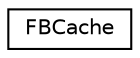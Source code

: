 digraph "Graphical Class Hierarchy"
{
 // INTERACTIVE_SVG=YES
  edge [fontname="Helvetica",fontsize="10",labelfontname="Helvetica",labelfontsize="10"];
  node [fontname="Helvetica",fontsize="10",shape=record];
  rankdir="LR";
  Node1 [label="FBCache",height=0.2,width=0.4,color="black", fillcolor="white", style="filled",URL="$class_f_b_cache.html",tooltip="Low-level forward-backward operations management class. "];
}
